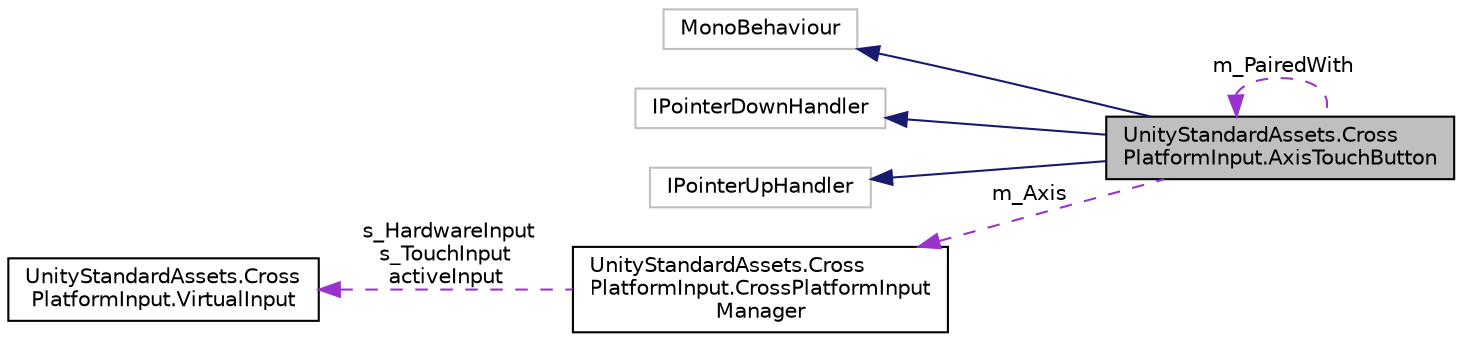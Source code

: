 digraph "UnityStandardAssets.CrossPlatformInput.AxisTouchButton"
{
 // LATEX_PDF_SIZE
  edge [fontname="Helvetica",fontsize="10",labelfontname="Helvetica",labelfontsize="10"];
  node [fontname="Helvetica",fontsize="10",shape=record];
  rankdir="LR";
  Node4 [label="UnityStandardAssets.Cross\lPlatformInput.AxisTouchButton",height=0.2,width=0.4,color="black", fillcolor="grey75", style="filled", fontcolor="black",tooltip=" "];
  Node5 -> Node4 [dir="back",color="midnightblue",fontsize="10",style="solid",fontname="Helvetica"];
  Node5 [label="MonoBehaviour",height=0.2,width=0.4,color="grey75", fillcolor="white", style="filled",tooltip=" "];
  Node6 -> Node4 [dir="back",color="midnightblue",fontsize="10",style="solid",fontname="Helvetica"];
  Node6 [label="IPointerDownHandler",height=0.2,width=0.4,color="grey75", fillcolor="white", style="filled",tooltip=" "];
  Node7 -> Node4 [dir="back",color="midnightblue",fontsize="10",style="solid",fontname="Helvetica"];
  Node7 [label="IPointerUpHandler",height=0.2,width=0.4,color="grey75", fillcolor="white", style="filled",tooltip=" "];
  Node4 -> Node4 [dir="back",color="darkorchid3",fontsize="10",style="dashed",label=" m_PairedWith" ,fontname="Helvetica"];
  Node8 -> Node4 [dir="back",color="darkorchid3",fontsize="10",style="dashed",label=" m_Axis" ,fontname="Helvetica"];
  Node8 [label="UnityStandardAssets.Cross\lPlatformInput.CrossPlatformInput\lManager",height=0.2,width=0.4,color="black", fillcolor="white", style="filled",URL="$class_unity_standard_assets_1_1_cross_platform_input_1_1_cross_platform_input_manager.html",tooltip=" "];
  Node9 -> Node8 [dir="back",color="darkorchid3",fontsize="10",style="dashed",label=" s_HardwareInput\ns_TouchInput\nactiveInput" ,fontname="Helvetica"];
  Node9 [label="UnityStandardAssets.Cross\lPlatformInput.VirtualInput",height=0.2,width=0.4,color="black", fillcolor="white", style="filled",URL="$class_unity_standard_assets_1_1_cross_platform_input_1_1_virtual_input.html",tooltip=" "];
}
